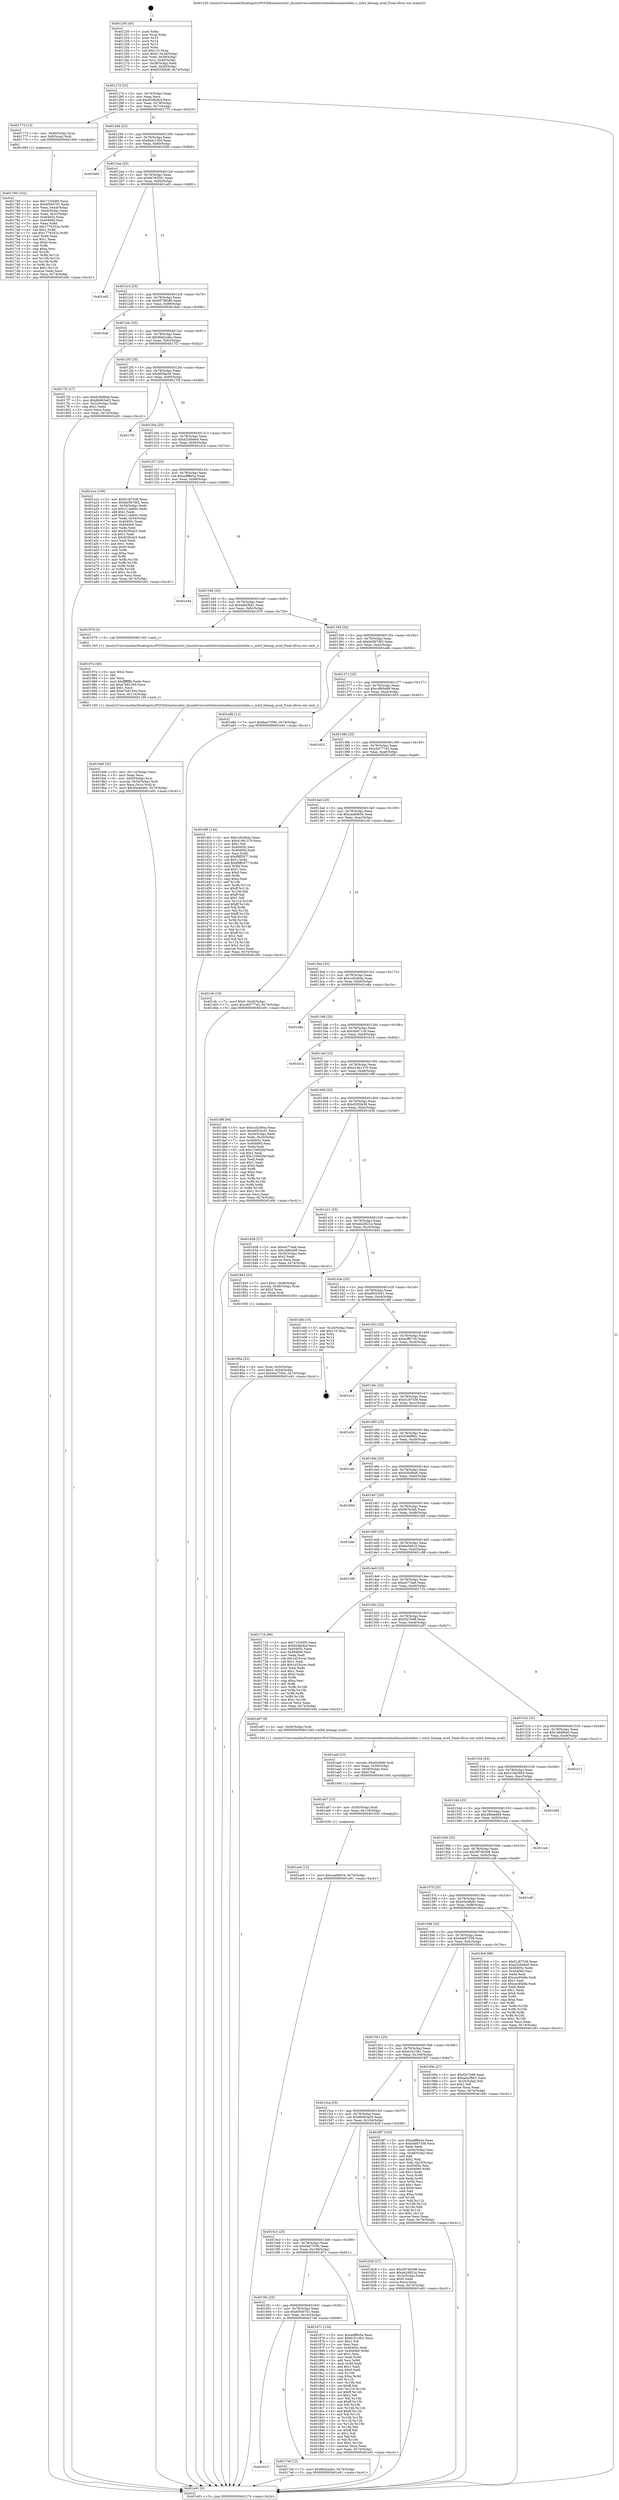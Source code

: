 digraph "0x401250" {
  label = "0x401250 (/mnt/c/Users/mathe/Desktop/tcc/POCII/binaries/extr_linuxdriversnetethernetmellanoxmlx4alloc.c_mlx4_bitmap_avail_Final-ollvm.out::main(0))"
  labelloc = "t"
  node[shape=record]

  Entry [label="",width=0.3,height=0.3,shape=circle,fillcolor=black,style=filled]
  "0x40127d" [label="{
     0x40127d [23]\l
     | [instrs]\l
     &nbsp;&nbsp;0x40127d \<+3\>: mov -0x74(%rbp),%eax\l
     &nbsp;&nbsp;0x401280 \<+2\>: mov %eax,%ecx\l
     &nbsp;&nbsp;0x401282 \<+6\>: sub $0x82d6ebcf,%ecx\l
     &nbsp;&nbsp;0x401288 \<+3\>: mov %eax,-0x78(%rbp)\l
     &nbsp;&nbsp;0x40128b \<+3\>: mov %ecx,-0x7c(%rbp)\l
     &nbsp;&nbsp;0x40128e \<+6\>: je 0000000000401773 \<main+0x523\>\l
  }"]
  "0x401773" [label="{
     0x401773 [13]\l
     | [instrs]\l
     &nbsp;&nbsp;0x401773 \<+4\>: mov -0x40(%rbp),%rax\l
     &nbsp;&nbsp;0x401777 \<+4\>: mov 0x8(%rax),%rdi\l
     &nbsp;&nbsp;0x40177b \<+5\>: call 0000000000401060 \<atoi@plt\>\l
     | [calls]\l
     &nbsp;&nbsp;0x401060 \{1\} (unknown)\l
  }"]
  "0x401294" [label="{
     0x401294 [22]\l
     | [instrs]\l
     &nbsp;&nbsp;0x401294 \<+5\>: jmp 0000000000401299 \<main+0x49\>\l
     &nbsp;&nbsp;0x401299 \<+3\>: mov -0x78(%rbp),%eax\l
     &nbsp;&nbsp;0x40129c \<+5\>: sub $0x8bdc1550,%eax\l
     &nbsp;&nbsp;0x4012a1 \<+3\>: mov %eax,-0x80(%rbp)\l
     &nbsp;&nbsp;0x4012a4 \<+6\>: je 0000000000401b00 \<main+0x8b0\>\l
  }"]
  Exit [label="",width=0.3,height=0.3,shape=circle,fillcolor=black,style=filled,peripheries=2]
  "0x401b00" [label="{
     0x401b00\l
  }", style=dashed]
  "0x4012aa" [label="{
     0x4012aa [25]\l
     | [instrs]\l
     &nbsp;&nbsp;0x4012aa \<+5\>: jmp 00000000004012af \<main+0x5f\>\l
     &nbsp;&nbsp;0x4012af \<+3\>: mov -0x78(%rbp),%eax\l
     &nbsp;&nbsp;0x4012b2 \<+5\>: sub $0x8e762561,%eax\l
     &nbsp;&nbsp;0x4012b7 \<+6\>: mov %eax,-0x84(%rbp)\l
     &nbsp;&nbsp;0x4012bd \<+6\>: je 0000000000401ad2 \<main+0x882\>\l
  }"]
  "0x401ac6" [label="{
     0x401ac6 [12]\l
     | [instrs]\l
     &nbsp;&nbsp;0x401ac6 \<+7\>: movl $0xcaa9d654,-0x74(%rbp)\l
     &nbsp;&nbsp;0x401acd \<+5\>: jmp 0000000000401e91 \<main+0xc41\>\l
  }"]
  "0x401ad2" [label="{
     0x401ad2\l
  }", style=dashed]
  "0x4012c3" [label="{
     0x4012c3 [25]\l
     | [instrs]\l
     &nbsp;&nbsp;0x4012c3 \<+5\>: jmp 00000000004012c8 \<main+0x78\>\l
     &nbsp;&nbsp;0x4012c8 \<+3\>: mov -0x78(%rbp),%eax\l
     &nbsp;&nbsp;0x4012cb \<+5\>: sub $0x957f8586,%eax\l
     &nbsp;&nbsp;0x4012d0 \<+6\>: mov %eax,-0x88(%rbp)\l
     &nbsp;&nbsp;0x4012d6 \<+6\>: je 00000000004016ab \<main+0x45b\>\l
  }"]
  "0x401ab7" [label="{
     0x401ab7 [15]\l
     | [instrs]\l
     &nbsp;&nbsp;0x401ab7 \<+4\>: mov -0x50(%rbp),%rdi\l
     &nbsp;&nbsp;0x401abb \<+6\>: mov %eax,-0x118(%rbp)\l
     &nbsp;&nbsp;0x401ac1 \<+5\>: call 0000000000401030 \<free@plt\>\l
     | [calls]\l
     &nbsp;&nbsp;0x401030 \{1\} (unknown)\l
  }"]
  "0x4016ab" [label="{
     0x4016ab\l
  }", style=dashed]
  "0x4012dc" [label="{
     0x4012dc [25]\l
     | [instrs]\l
     &nbsp;&nbsp;0x4012dc \<+5\>: jmp 00000000004012e1 \<main+0x91\>\l
     &nbsp;&nbsp;0x4012e1 \<+3\>: mov -0x78(%rbp),%eax\l
     &nbsp;&nbsp;0x4012e4 \<+5\>: sub $0x9bd2a4bc,%eax\l
     &nbsp;&nbsp;0x4012e9 \<+6\>: mov %eax,-0x8c(%rbp)\l
     &nbsp;&nbsp;0x4012ef \<+6\>: je 00000000004017f2 \<main+0x5a2\>\l
  }"]
  "0x401aa0" [label="{
     0x401aa0 [23]\l
     | [instrs]\l
     &nbsp;&nbsp;0x401aa0 \<+10\>: movabs $0x4020d6,%rdi\l
     &nbsp;&nbsp;0x401aaa \<+3\>: mov %eax,-0x58(%rbp)\l
     &nbsp;&nbsp;0x401aad \<+3\>: mov -0x58(%rbp),%esi\l
     &nbsp;&nbsp;0x401ab0 \<+2\>: mov $0x0,%al\l
     &nbsp;&nbsp;0x401ab2 \<+5\>: call 0000000000401040 \<printf@plt\>\l
     | [calls]\l
     &nbsp;&nbsp;0x401040 \{1\} (unknown)\l
  }"]
  "0x4017f2" [label="{
     0x4017f2 [27]\l
     | [instrs]\l
     &nbsp;&nbsp;0x4017f2 \<+5\>: mov $0xfc5b98a6,%eax\l
     &nbsp;&nbsp;0x4017f7 \<+5\>: mov $0x6b963a05,%ecx\l
     &nbsp;&nbsp;0x4017fc \<+3\>: mov -0x2c(%rbp),%edx\l
     &nbsp;&nbsp;0x4017ff \<+3\>: cmp $0x1,%edx\l
     &nbsp;&nbsp;0x401802 \<+3\>: cmovl %ecx,%eax\l
     &nbsp;&nbsp;0x401805 \<+3\>: mov %eax,-0x74(%rbp)\l
     &nbsp;&nbsp;0x401808 \<+5\>: jmp 0000000000401e91 \<main+0xc41\>\l
  }"]
  "0x4012f5" [label="{
     0x4012f5 [25]\l
     | [instrs]\l
     &nbsp;&nbsp;0x4012f5 \<+5\>: jmp 00000000004012fa \<main+0xaa\>\l
     &nbsp;&nbsp;0x4012fa \<+3\>: mov -0x78(%rbp),%eax\l
     &nbsp;&nbsp;0x4012fd \<+5\>: sub $0x9f2faa59,%eax\l
     &nbsp;&nbsp;0x401302 \<+6\>: mov %eax,-0x90(%rbp)\l
     &nbsp;&nbsp;0x401308 \<+6\>: je 000000000040170f \<main+0x4bf\>\l
  }"]
  "0x4019a6" [label="{
     0x4019a6 [32]\l
     | [instrs]\l
     &nbsp;&nbsp;0x4019a6 \<+6\>: mov -0x114(%rbp),%ecx\l
     &nbsp;&nbsp;0x4019ac \<+3\>: imul %eax,%ecx\l
     &nbsp;&nbsp;0x4019af \<+4\>: mov -0x50(%rbp),%rsi\l
     &nbsp;&nbsp;0x4019b3 \<+4\>: movslq -0x54(%rbp),%rdi\l
     &nbsp;&nbsp;0x4019b7 \<+3\>: mov %ecx,(%rsi,%rdi,4)\l
     &nbsp;&nbsp;0x4019ba \<+7\>: movl $0x45a48a6c,-0x74(%rbp)\l
     &nbsp;&nbsp;0x4019c1 \<+5\>: jmp 0000000000401e91 \<main+0xc41\>\l
  }"]
  "0x40170f" [label="{
     0x40170f\l
  }", style=dashed]
  "0x40130e" [label="{
     0x40130e [25]\l
     | [instrs]\l
     &nbsp;&nbsp;0x40130e \<+5\>: jmp 0000000000401313 \<main+0xc3\>\l
     &nbsp;&nbsp;0x401313 \<+3\>: mov -0x78(%rbp),%eax\l
     &nbsp;&nbsp;0x401316 \<+5\>: sub $0xa326b6e0,%eax\l
     &nbsp;&nbsp;0x40131b \<+6\>: mov %eax,-0x94(%rbp)\l
     &nbsp;&nbsp;0x401321 \<+6\>: je 0000000000401a1e \<main+0x7ce\>\l
  }"]
  "0x40197e" [label="{
     0x40197e [40]\l
     | [instrs]\l
     &nbsp;&nbsp;0x40197e \<+5\>: mov $0x2,%ecx\l
     &nbsp;&nbsp;0x401983 \<+1\>: cltd\l
     &nbsp;&nbsp;0x401984 \<+2\>: idiv %ecx\l
     &nbsp;&nbsp;0x401986 \<+6\>: imul $0xfffffffe,%edx,%ecx\l
     &nbsp;&nbsp;0x40198c \<+6\>: sub $0xe7b81204,%ecx\l
     &nbsp;&nbsp;0x401992 \<+3\>: add $0x1,%ecx\l
     &nbsp;&nbsp;0x401995 \<+6\>: add $0xe7b81204,%ecx\l
     &nbsp;&nbsp;0x40199b \<+6\>: mov %ecx,-0x114(%rbp)\l
     &nbsp;&nbsp;0x4019a1 \<+5\>: call 0000000000401160 \<next_i\>\l
     | [calls]\l
     &nbsp;&nbsp;0x401160 \{1\} (/mnt/c/Users/mathe/Desktop/tcc/POCII/binaries/extr_linuxdriversnetethernetmellanoxmlx4alloc.c_mlx4_bitmap_avail_Final-ollvm.out::next_i)\l
  }"]
  "0x401a1e" [label="{
     0x401a1e [109]\l
     | [instrs]\l
     &nbsp;&nbsp;0x401a1e \<+5\>: mov $0xf1c87536,%eax\l
     &nbsp;&nbsp;0x401a23 \<+5\>: mov $0xbb587d02,%ecx\l
     &nbsp;&nbsp;0x401a28 \<+3\>: mov -0x54(%rbp),%edx\l
     &nbsp;&nbsp;0x401a2b \<+6\>: sub $0xc114ab0c,%edx\l
     &nbsp;&nbsp;0x401a31 \<+3\>: add $0x1,%edx\l
     &nbsp;&nbsp;0x401a34 \<+6\>: add $0xc114ab0c,%edx\l
     &nbsp;&nbsp;0x401a3a \<+3\>: mov %edx,-0x54(%rbp)\l
     &nbsp;&nbsp;0x401a3d \<+7\>: mov 0x40405c,%edx\l
     &nbsp;&nbsp;0x401a44 \<+7\>: mov 0x404060,%esi\l
     &nbsp;&nbsp;0x401a4b \<+2\>: mov %edx,%edi\l
     &nbsp;&nbsp;0x401a4d \<+6\>: add $0x925fc4c5,%edi\l
     &nbsp;&nbsp;0x401a53 \<+3\>: sub $0x1,%edi\l
     &nbsp;&nbsp;0x401a56 \<+6\>: sub $0x925fc4c5,%edi\l
     &nbsp;&nbsp;0x401a5c \<+3\>: imul %edi,%edx\l
     &nbsp;&nbsp;0x401a5f \<+3\>: and $0x1,%edx\l
     &nbsp;&nbsp;0x401a62 \<+3\>: cmp $0x0,%edx\l
     &nbsp;&nbsp;0x401a65 \<+4\>: sete %r8b\l
     &nbsp;&nbsp;0x401a69 \<+3\>: cmp $0xa,%esi\l
     &nbsp;&nbsp;0x401a6c \<+4\>: setl %r9b\l
     &nbsp;&nbsp;0x401a70 \<+3\>: mov %r8b,%r10b\l
     &nbsp;&nbsp;0x401a73 \<+3\>: and %r9b,%r10b\l
     &nbsp;&nbsp;0x401a76 \<+3\>: xor %r9b,%r8b\l
     &nbsp;&nbsp;0x401a79 \<+3\>: or %r8b,%r10b\l
     &nbsp;&nbsp;0x401a7c \<+4\>: test $0x1,%r10b\l
     &nbsp;&nbsp;0x401a80 \<+3\>: cmovne %ecx,%eax\l
     &nbsp;&nbsp;0x401a83 \<+3\>: mov %eax,-0x74(%rbp)\l
     &nbsp;&nbsp;0x401a86 \<+5\>: jmp 0000000000401e91 \<main+0xc41\>\l
  }"]
  "0x401327" [label="{
     0x401327 [25]\l
     | [instrs]\l
     &nbsp;&nbsp;0x401327 \<+5\>: jmp 000000000040132c \<main+0xdc\>\l
     &nbsp;&nbsp;0x40132c \<+3\>: mov -0x78(%rbp),%eax\l
     &nbsp;&nbsp;0x40132f \<+5\>: sub $0xadff8e5a,%eax\l
     &nbsp;&nbsp;0x401334 \<+6\>: mov %eax,-0x98(%rbp)\l
     &nbsp;&nbsp;0x40133a \<+6\>: je 0000000000401e44 \<main+0xbf4\>\l
  }"]
  "0x40185a" [label="{
     0x40185a [23]\l
     | [instrs]\l
     &nbsp;&nbsp;0x40185a \<+4\>: mov %rax,-0x50(%rbp)\l
     &nbsp;&nbsp;0x40185e \<+7\>: movl $0x0,-0x54(%rbp)\l
     &nbsp;&nbsp;0x401865 \<+7\>: movl $0x6ea7559c,-0x74(%rbp)\l
     &nbsp;&nbsp;0x40186c \<+5\>: jmp 0000000000401e91 \<main+0xc41\>\l
  }"]
  "0x401e44" [label="{
     0x401e44\l
  }", style=dashed]
  "0x401340" [label="{
     0x401340 [25]\l
     | [instrs]\l
     &nbsp;&nbsp;0x401340 \<+5\>: jmp 0000000000401345 \<main+0xf5\>\l
     &nbsp;&nbsp;0x401345 \<+3\>: mov -0x78(%rbp),%eax\l
     &nbsp;&nbsp;0x401348 \<+5\>: sub $0xaeb2fbb1,%eax\l
     &nbsp;&nbsp;0x40134d \<+6\>: mov %eax,-0x9c(%rbp)\l
     &nbsp;&nbsp;0x401353 \<+6\>: je 0000000000401979 \<main+0x729\>\l
  }"]
  "0x401615" [label="{
     0x401615\l
  }", style=dashed]
  "0x401979" [label="{
     0x401979 [5]\l
     | [instrs]\l
     &nbsp;&nbsp;0x401979 \<+5\>: call 0000000000401160 \<next_i\>\l
     | [calls]\l
     &nbsp;&nbsp;0x401160 \{1\} (/mnt/c/Users/mathe/Desktop/tcc/POCII/binaries/extr_linuxdriversnetethernetmellanoxmlx4alloc.c_mlx4_bitmap_avail_Final-ollvm.out::next_i)\l
  }"]
  "0x401359" [label="{
     0x401359 [25]\l
     | [instrs]\l
     &nbsp;&nbsp;0x401359 \<+5\>: jmp 000000000040135e \<main+0x10e\>\l
     &nbsp;&nbsp;0x40135e \<+3\>: mov -0x78(%rbp),%eax\l
     &nbsp;&nbsp;0x401361 \<+5\>: sub $0xbb587d02,%eax\l
     &nbsp;&nbsp;0x401366 \<+6\>: mov %eax,-0xa0(%rbp)\l
     &nbsp;&nbsp;0x40136c \<+6\>: je 0000000000401a8b \<main+0x83b\>\l
  }"]
  "0x4017e6" [label="{
     0x4017e6 [12]\l
     | [instrs]\l
     &nbsp;&nbsp;0x4017e6 \<+7\>: movl $0x9bd2a4bc,-0x74(%rbp)\l
     &nbsp;&nbsp;0x4017ed \<+5\>: jmp 0000000000401e91 \<main+0xc41\>\l
  }"]
  "0x401a8b" [label="{
     0x401a8b [12]\l
     | [instrs]\l
     &nbsp;&nbsp;0x401a8b \<+7\>: movl $0x6ea7559c,-0x74(%rbp)\l
     &nbsp;&nbsp;0x401a92 \<+5\>: jmp 0000000000401e91 \<main+0xc41\>\l
  }"]
  "0x401372" [label="{
     0x401372 [25]\l
     | [instrs]\l
     &nbsp;&nbsp;0x401372 \<+5\>: jmp 0000000000401377 \<main+0x127\>\l
     &nbsp;&nbsp;0x401377 \<+3\>: mov -0x78(%rbp),%eax\l
     &nbsp;&nbsp;0x40137a \<+5\>: sub $0xc4f60a98,%eax\l
     &nbsp;&nbsp;0x40137f \<+6\>: mov %eax,-0xa4(%rbp)\l
     &nbsp;&nbsp;0x401385 \<+6\>: je 0000000000401653 \<main+0x403\>\l
  }"]
  "0x4015fc" [label="{
     0x4015fc [25]\l
     | [instrs]\l
     &nbsp;&nbsp;0x4015fc \<+5\>: jmp 0000000000401601 \<main+0x3b1\>\l
     &nbsp;&nbsp;0x401601 \<+3\>: mov -0x78(%rbp),%eax\l
     &nbsp;&nbsp;0x401604 \<+5\>: sub $0x6f500701,%eax\l
     &nbsp;&nbsp;0x401609 \<+6\>: mov %eax,-0x10c(%rbp)\l
     &nbsp;&nbsp;0x40160f \<+6\>: je 00000000004017e6 \<main+0x596\>\l
  }"]
  "0x401653" [label="{
     0x401653\l
  }", style=dashed]
  "0x40138b" [label="{
     0x40138b [25]\l
     | [instrs]\l
     &nbsp;&nbsp;0x40138b \<+5\>: jmp 0000000000401390 \<main+0x140\>\l
     &nbsp;&nbsp;0x401390 \<+3\>: mov -0x78(%rbp),%eax\l
     &nbsp;&nbsp;0x401393 \<+5\>: sub $0xc6d77745,%eax\l
     &nbsp;&nbsp;0x401398 \<+6\>: mov %eax,-0xa8(%rbp)\l
     &nbsp;&nbsp;0x40139e \<+6\>: je 0000000000401d0f \<main+0xabf\>\l
  }"]
  "0x401871" [label="{
     0x401871 [134]\l
     | [instrs]\l
     &nbsp;&nbsp;0x401871 \<+5\>: mov $0xadff8e5a,%eax\l
     &nbsp;&nbsp;0x401876 \<+5\>: mov $0x61fc10b1,%ecx\l
     &nbsp;&nbsp;0x40187b \<+2\>: mov $0x1,%dl\l
     &nbsp;&nbsp;0x40187d \<+2\>: xor %esi,%esi\l
     &nbsp;&nbsp;0x40187f \<+7\>: mov 0x40405c,%edi\l
     &nbsp;&nbsp;0x401886 \<+8\>: mov 0x404060,%r8d\l
     &nbsp;&nbsp;0x40188e \<+3\>: sub $0x1,%esi\l
     &nbsp;&nbsp;0x401891 \<+3\>: mov %edi,%r9d\l
     &nbsp;&nbsp;0x401894 \<+3\>: add %esi,%r9d\l
     &nbsp;&nbsp;0x401897 \<+4\>: imul %r9d,%edi\l
     &nbsp;&nbsp;0x40189b \<+3\>: and $0x1,%edi\l
     &nbsp;&nbsp;0x40189e \<+3\>: cmp $0x0,%edi\l
     &nbsp;&nbsp;0x4018a1 \<+4\>: sete %r10b\l
     &nbsp;&nbsp;0x4018a5 \<+4\>: cmp $0xa,%r8d\l
     &nbsp;&nbsp;0x4018a9 \<+4\>: setl %r11b\l
     &nbsp;&nbsp;0x4018ad \<+3\>: mov %r10b,%bl\l
     &nbsp;&nbsp;0x4018b0 \<+3\>: xor $0xff,%bl\l
     &nbsp;&nbsp;0x4018b3 \<+3\>: mov %r11b,%r14b\l
     &nbsp;&nbsp;0x4018b6 \<+4\>: xor $0xff,%r14b\l
     &nbsp;&nbsp;0x4018ba \<+3\>: xor $0x1,%dl\l
     &nbsp;&nbsp;0x4018bd \<+3\>: mov %bl,%r15b\l
     &nbsp;&nbsp;0x4018c0 \<+4\>: and $0xff,%r15b\l
     &nbsp;&nbsp;0x4018c4 \<+3\>: and %dl,%r10b\l
     &nbsp;&nbsp;0x4018c7 \<+3\>: mov %r14b,%r12b\l
     &nbsp;&nbsp;0x4018ca \<+4\>: and $0xff,%r12b\l
     &nbsp;&nbsp;0x4018ce \<+3\>: and %dl,%r11b\l
     &nbsp;&nbsp;0x4018d1 \<+3\>: or %r10b,%r15b\l
     &nbsp;&nbsp;0x4018d4 \<+3\>: or %r11b,%r12b\l
     &nbsp;&nbsp;0x4018d7 \<+3\>: xor %r12b,%r15b\l
     &nbsp;&nbsp;0x4018da \<+3\>: or %r14b,%bl\l
     &nbsp;&nbsp;0x4018dd \<+3\>: xor $0xff,%bl\l
     &nbsp;&nbsp;0x4018e0 \<+3\>: or $0x1,%dl\l
     &nbsp;&nbsp;0x4018e3 \<+2\>: and %dl,%bl\l
     &nbsp;&nbsp;0x4018e5 \<+3\>: or %bl,%r15b\l
     &nbsp;&nbsp;0x4018e8 \<+4\>: test $0x1,%r15b\l
     &nbsp;&nbsp;0x4018ec \<+3\>: cmovne %ecx,%eax\l
     &nbsp;&nbsp;0x4018ef \<+3\>: mov %eax,-0x74(%rbp)\l
     &nbsp;&nbsp;0x4018f2 \<+5\>: jmp 0000000000401e91 \<main+0xc41\>\l
  }"]
  "0x401d0f" [label="{
     0x401d0f [144]\l
     | [instrs]\l
     &nbsp;&nbsp;0x401d0f \<+5\>: mov $0xccd2464a,%eax\l
     &nbsp;&nbsp;0x401d14 \<+5\>: mov $0xd1461379,%ecx\l
     &nbsp;&nbsp;0x401d19 \<+2\>: mov $0x1,%dl\l
     &nbsp;&nbsp;0x401d1b \<+7\>: mov 0x40405c,%esi\l
     &nbsp;&nbsp;0x401d22 \<+7\>: mov 0x404060,%edi\l
     &nbsp;&nbsp;0x401d29 \<+3\>: mov %esi,%r8d\l
     &nbsp;&nbsp;0x401d2c \<+7\>: sub $0xf9ff2977,%r8d\l
     &nbsp;&nbsp;0x401d33 \<+4\>: sub $0x1,%r8d\l
     &nbsp;&nbsp;0x401d37 \<+7\>: add $0xf9ff2977,%r8d\l
     &nbsp;&nbsp;0x401d3e \<+4\>: imul %r8d,%esi\l
     &nbsp;&nbsp;0x401d42 \<+3\>: and $0x1,%esi\l
     &nbsp;&nbsp;0x401d45 \<+3\>: cmp $0x0,%esi\l
     &nbsp;&nbsp;0x401d48 \<+4\>: sete %r9b\l
     &nbsp;&nbsp;0x401d4c \<+3\>: cmp $0xa,%edi\l
     &nbsp;&nbsp;0x401d4f \<+4\>: setl %r10b\l
     &nbsp;&nbsp;0x401d53 \<+3\>: mov %r9b,%r11b\l
     &nbsp;&nbsp;0x401d56 \<+4\>: xor $0xff,%r11b\l
     &nbsp;&nbsp;0x401d5a \<+3\>: mov %r10b,%bl\l
     &nbsp;&nbsp;0x401d5d \<+3\>: xor $0xff,%bl\l
     &nbsp;&nbsp;0x401d60 \<+3\>: xor $0x1,%dl\l
     &nbsp;&nbsp;0x401d63 \<+3\>: mov %r11b,%r14b\l
     &nbsp;&nbsp;0x401d66 \<+4\>: and $0xff,%r14b\l
     &nbsp;&nbsp;0x401d6a \<+3\>: and %dl,%r9b\l
     &nbsp;&nbsp;0x401d6d \<+3\>: mov %bl,%r15b\l
     &nbsp;&nbsp;0x401d70 \<+4\>: and $0xff,%r15b\l
     &nbsp;&nbsp;0x401d74 \<+3\>: and %dl,%r10b\l
     &nbsp;&nbsp;0x401d77 \<+3\>: or %r9b,%r14b\l
     &nbsp;&nbsp;0x401d7a \<+3\>: or %r10b,%r15b\l
     &nbsp;&nbsp;0x401d7d \<+3\>: xor %r15b,%r14b\l
     &nbsp;&nbsp;0x401d80 \<+3\>: or %bl,%r11b\l
     &nbsp;&nbsp;0x401d83 \<+4\>: xor $0xff,%r11b\l
     &nbsp;&nbsp;0x401d87 \<+3\>: or $0x1,%dl\l
     &nbsp;&nbsp;0x401d8a \<+3\>: and %dl,%r11b\l
     &nbsp;&nbsp;0x401d8d \<+3\>: or %r11b,%r14b\l
     &nbsp;&nbsp;0x401d90 \<+4\>: test $0x1,%r14b\l
     &nbsp;&nbsp;0x401d94 \<+3\>: cmovne %ecx,%eax\l
     &nbsp;&nbsp;0x401d97 \<+3\>: mov %eax,-0x74(%rbp)\l
     &nbsp;&nbsp;0x401d9a \<+5\>: jmp 0000000000401e91 \<main+0xc41\>\l
  }"]
  "0x4013a4" [label="{
     0x4013a4 [25]\l
     | [instrs]\l
     &nbsp;&nbsp;0x4013a4 \<+5\>: jmp 00000000004013a9 \<main+0x159\>\l
     &nbsp;&nbsp;0x4013a9 \<+3\>: mov -0x78(%rbp),%eax\l
     &nbsp;&nbsp;0x4013ac \<+5\>: sub $0xcaa9d654,%eax\l
     &nbsp;&nbsp;0x4013b1 \<+6\>: mov %eax,-0xac(%rbp)\l
     &nbsp;&nbsp;0x4013b7 \<+6\>: je 0000000000401cfc \<main+0xaac\>\l
  }"]
  "0x4015e3" [label="{
     0x4015e3 [25]\l
     | [instrs]\l
     &nbsp;&nbsp;0x4015e3 \<+5\>: jmp 00000000004015e8 \<main+0x398\>\l
     &nbsp;&nbsp;0x4015e8 \<+3\>: mov -0x78(%rbp),%eax\l
     &nbsp;&nbsp;0x4015eb \<+5\>: sub $0x6ea7559c,%eax\l
     &nbsp;&nbsp;0x4015f0 \<+6\>: mov %eax,-0x108(%rbp)\l
     &nbsp;&nbsp;0x4015f6 \<+6\>: je 0000000000401871 \<main+0x621\>\l
  }"]
  "0x401cfc" [label="{
     0x401cfc [19]\l
     | [instrs]\l
     &nbsp;&nbsp;0x401cfc \<+7\>: movl $0x0,-0x34(%rbp)\l
     &nbsp;&nbsp;0x401d03 \<+7\>: movl $0xc6d77745,-0x74(%rbp)\l
     &nbsp;&nbsp;0x401d0a \<+5\>: jmp 0000000000401e91 \<main+0xc41\>\l
  }"]
  "0x4013bd" [label="{
     0x4013bd [25]\l
     | [instrs]\l
     &nbsp;&nbsp;0x4013bd \<+5\>: jmp 00000000004013c2 \<main+0x172\>\l
     &nbsp;&nbsp;0x4013c2 \<+3\>: mov -0x78(%rbp),%eax\l
     &nbsp;&nbsp;0x4013c5 \<+5\>: sub $0xccd2464a,%eax\l
     &nbsp;&nbsp;0x4013ca \<+6\>: mov %eax,-0xb0(%rbp)\l
     &nbsp;&nbsp;0x4013d0 \<+6\>: je 0000000000401e8a \<main+0xc3a\>\l
  }"]
  "0x401828" [label="{
     0x401828 [27]\l
     | [instrs]\l
     &nbsp;&nbsp;0x401828 \<+5\>: mov $0x397d63d8,%eax\l
     &nbsp;&nbsp;0x40182d \<+5\>: mov $0xde2d821e,%ecx\l
     &nbsp;&nbsp;0x401832 \<+3\>: mov -0x2c(%rbp),%edx\l
     &nbsp;&nbsp;0x401835 \<+3\>: cmp $0x0,%edx\l
     &nbsp;&nbsp;0x401838 \<+3\>: cmove %ecx,%eax\l
     &nbsp;&nbsp;0x40183b \<+3\>: mov %eax,-0x74(%rbp)\l
     &nbsp;&nbsp;0x40183e \<+5\>: jmp 0000000000401e91 \<main+0xc41\>\l
  }"]
  "0x401e8a" [label="{
     0x401e8a\l
  }", style=dashed]
  "0x4013d6" [label="{
     0x4013d6 [25]\l
     | [instrs]\l
     &nbsp;&nbsp;0x4013d6 \<+5\>: jmp 00000000004013db \<main+0x18b\>\l
     &nbsp;&nbsp;0x4013db \<+3\>: mov -0x78(%rbp),%eax\l
     &nbsp;&nbsp;0x4013de \<+5\>: sub $0xcfa471c8,%eax\l
     &nbsp;&nbsp;0x4013e3 \<+6\>: mov %eax,-0xb4(%rbp)\l
     &nbsp;&nbsp;0x4013e9 \<+6\>: je 0000000000401b1b \<main+0x8cb\>\l
  }"]
  "0x4015ca" [label="{
     0x4015ca [25]\l
     | [instrs]\l
     &nbsp;&nbsp;0x4015ca \<+5\>: jmp 00000000004015cf \<main+0x37f\>\l
     &nbsp;&nbsp;0x4015cf \<+3\>: mov -0x78(%rbp),%eax\l
     &nbsp;&nbsp;0x4015d2 \<+5\>: sub $0x6b963a05,%eax\l
     &nbsp;&nbsp;0x4015d7 \<+6\>: mov %eax,-0x104(%rbp)\l
     &nbsp;&nbsp;0x4015dd \<+6\>: je 0000000000401828 \<main+0x5d8\>\l
  }"]
  "0x401b1b" [label="{
     0x401b1b\l
  }", style=dashed]
  "0x4013ef" [label="{
     0x4013ef [25]\l
     | [instrs]\l
     &nbsp;&nbsp;0x4013ef \<+5\>: jmp 00000000004013f4 \<main+0x1a4\>\l
     &nbsp;&nbsp;0x4013f4 \<+3\>: mov -0x78(%rbp),%eax\l
     &nbsp;&nbsp;0x4013f7 \<+5\>: sub $0xd1461379,%eax\l
     &nbsp;&nbsp;0x4013fc \<+6\>: mov %eax,-0xb8(%rbp)\l
     &nbsp;&nbsp;0x401402 \<+6\>: je 0000000000401d9f \<main+0xb4f\>\l
  }"]
  "0x4018f7" [label="{
     0x4018f7 [103]\l
     | [instrs]\l
     &nbsp;&nbsp;0x4018f7 \<+5\>: mov $0xadff8e5a,%eax\l
     &nbsp;&nbsp;0x4018fc \<+5\>: mov $0x4de97358,%ecx\l
     &nbsp;&nbsp;0x401901 \<+2\>: xor %edx,%edx\l
     &nbsp;&nbsp;0x401903 \<+3\>: mov -0x54(%rbp),%esi\l
     &nbsp;&nbsp;0x401906 \<+3\>: cmp -0x48(%rbp),%esi\l
     &nbsp;&nbsp;0x401909 \<+4\>: setl %dil\l
     &nbsp;&nbsp;0x40190d \<+4\>: and $0x1,%dil\l
     &nbsp;&nbsp;0x401911 \<+4\>: mov %dil,-0x25(%rbp)\l
     &nbsp;&nbsp;0x401915 \<+7\>: mov 0x40405c,%esi\l
     &nbsp;&nbsp;0x40191c \<+8\>: mov 0x404060,%r8d\l
     &nbsp;&nbsp;0x401924 \<+3\>: sub $0x1,%edx\l
     &nbsp;&nbsp;0x401927 \<+3\>: mov %esi,%r9d\l
     &nbsp;&nbsp;0x40192a \<+3\>: add %edx,%r9d\l
     &nbsp;&nbsp;0x40192d \<+4\>: imul %r9d,%esi\l
     &nbsp;&nbsp;0x401931 \<+3\>: and $0x1,%esi\l
     &nbsp;&nbsp;0x401934 \<+3\>: cmp $0x0,%esi\l
     &nbsp;&nbsp;0x401937 \<+4\>: sete %dil\l
     &nbsp;&nbsp;0x40193b \<+4\>: cmp $0xa,%r8d\l
     &nbsp;&nbsp;0x40193f \<+4\>: setl %r10b\l
     &nbsp;&nbsp;0x401943 \<+3\>: mov %dil,%r11b\l
     &nbsp;&nbsp;0x401946 \<+3\>: and %r10b,%r11b\l
     &nbsp;&nbsp;0x401949 \<+3\>: xor %r10b,%dil\l
     &nbsp;&nbsp;0x40194c \<+3\>: or %dil,%r11b\l
     &nbsp;&nbsp;0x40194f \<+4\>: test $0x1,%r11b\l
     &nbsp;&nbsp;0x401953 \<+3\>: cmovne %ecx,%eax\l
     &nbsp;&nbsp;0x401956 \<+3\>: mov %eax,-0x74(%rbp)\l
     &nbsp;&nbsp;0x401959 \<+5\>: jmp 0000000000401e91 \<main+0xc41\>\l
  }"]
  "0x401d9f" [label="{
     0x401d9f [94]\l
     | [instrs]\l
     &nbsp;&nbsp;0x401d9f \<+5\>: mov $0xccd2464a,%eax\l
     &nbsp;&nbsp;0x401da4 \<+5\>: mov $0xe6025c61,%ecx\l
     &nbsp;&nbsp;0x401da9 \<+3\>: mov -0x34(%rbp),%edx\l
     &nbsp;&nbsp;0x401dac \<+3\>: mov %edx,-0x24(%rbp)\l
     &nbsp;&nbsp;0x401daf \<+7\>: mov 0x40405c,%edx\l
     &nbsp;&nbsp;0x401db6 \<+7\>: mov 0x404060,%esi\l
     &nbsp;&nbsp;0x401dbd \<+2\>: mov %edx,%edi\l
     &nbsp;&nbsp;0x401dbf \<+6\>: sub $0x133602bf,%edi\l
     &nbsp;&nbsp;0x401dc5 \<+3\>: sub $0x1,%edi\l
     &nbsp;&nbsp;0x401dc8 \<+6\>: add $0x133602bf,%edi\l
     &nbsp;&nbsp;0x401dce \<+3\>: imul %edi,%edx\l
     &nbsp;&nbsp;0x401dd1 \<+3\>: and $0x1,%edx\l
     &nbsp;&nbsp;0x401dd4 \<+3\>: cmp $0x0,%edx\l
     &nbsp;&nbsp;0x401dd7 \<+4\>: sete %r8b\l
     &nbsp;&nbsp;0x401ddb \<+3\>: cmp $0xa,%esi\l
     &nbsp;&nbsp;0x401dde \<+4\>: setl %r9b\l
     &nbsp;&nbsp;0x401de2 \<+3\>: mov %r8b,%r10b\l
     &nbsp;&nbsp;0x401de5 \<+3\>: and %r9b,%r10b\l
     &nbsp;&nbsp;0x401de8 \<+3\>: xor %r9b,%r8b\l
     &nbsp;&nbsp;0x401deb \<+3\>: or %r8b,%r10b\l
     &nbsp;&nbsp;0x401dee \<+4\>: test $0x1,%r10b\l
     &nbsp;&nbsp;0x401df2 \<+3\>: cmovne %ecx,%eax\l
     &nbsp;&nbsp;0x401df5 \<+3\>: mov %eax,-0x74(%rbp)\l
     &nbsp;&nbsp;0x401df8 \<+5\>: jmp 0000000000401e91 \<main+0xc41\>\l
  }"]
  "0x401408" [label="{
     0x401408 [25]\l
     | [instrs]\l
     &nbsp;&nbsp;0x401408 \<+5\>: jmp 000000000040140d \<main+0x1bd\>\l
     &nbsp;&nbsp;0x40140d \<+3\>: mov -0x78(%rbp),%eax\l
     &nbsp;&nbsp;0x401410 \<+5\>: sub $0xd355fa38,%eax\l
     &nbsp;&nbsp;0x401415 \<+6\>: mov %eax,-0xbc(%rbp)\l
     &nbsp;&nbsp;0x40141b \<+6\>: je 0000000000401638 \<main+0x3e8\>\l
  }"]
  "0x4015b1" [label="{
     0x4015b1 [25]\l
     | [instrs]\l
     &nbsp;&nbsp;0x4015b1 \<+5\>: jmp 00000000004015b6 \<main+0x366\>\l
     &nbsp;&nbsp;0x4015b6 \<+3\>: mov -0x78(%rbp),%eax\l
     &nbsp;&nbsp;0x4015b9 \<+5\>: sub $0x61fc10b1,%eax\l
     &nbsp;&nbsp;0x4015be \<+6\>: mov %eax,-0x100(%rbp)\l
     &nbsp;&nbsp;0x4015c4 \<+6\>: je 00000000004018f7 \<main+0x6a7\>\l
  }"]
  "0x401638" [label="{
     0x401638 [27]\l
     | [instrs]\l
     &nbsp;&nbsp;0x401638 \<+5\>: mov $0xe477da6,%eax\l
     &nbsp;&nbsp;0x40163d \<+5\>: mov $0xc4f60a98,%ecx\l
     &nbsp;&nbsp;0x401642 \<+3\>: mov -0x30(%rbp),%edx\l
     &nbsp;&nbsp;0x401645 \<+3\>: cmp $0x2,%edx\l
     &nbsp;&nbsp;0x401648 \<+3\>: cmovne %ecx,%eax\l
     &nbsp;&nbsp;0x40164b \<+3\>: mov %eax,-0x74(%rbp)\l
     &nbsp;&nbsp;0x40164e \<+5\>: jmp 0000000000401e91 \<main+0xc41\>\l
  }"]
  "0x401421" [label="{
     0x401421 [25]\l
     | [instrs]\l
     &nbsp;&nbsp;0x401421 \<+5\>: jmp 0000000000401426 \<main+0x1d6\>\l
     &nbsp;&nbsp;0x401426 \<+3\>: mov -0x78(%rbp),%eax\l
     &nbsp;&nbsp;0x401429 \<+5\>: sub $0xde2d821e,%eax\l
     &nbsp;&nbsp;0x40142e \<+6\>: mov %eax,-0xc0(%rbp)\l
     &nbsp;&nbsp;0x401434 \<+6\>: je 0000000000401843 \<main+0x5f3\>\l
  }"]
  "0x401e91" [label="{
     0x401e91 [5]\l
     | [instrs]\l
     &nbsp;&nbsp;0x401e91 \<+5\>: jmp 000000000040127d \<main+0x2d\>\l
  }"]
  "0x401250" [label="{
     0x401250 [45]\l
     | [instrs]\l
     &nbsp;&nbsp;0x401250 \<+1\>: push %rbp\l
     &nbsp;&nbsp;0x401251 \<+3\>: mov %rsp,%rbp\l
     &nbsp;&nbsp;0x401254 \<+2\>: push %r15\l
     &nbsp;&nbsp;0x401256 \<+2\>: push %r14\l
     &nbsp;&nbsp;0x401258 \<+2\>: push %r12\l
     &nbsp;&nbsp;0x40125a \<+1\>: push %rbx\l
     &nbsp;&nbsp;0x40125b \<+7\>: sub $0x110,%rsp\l
     &nbsp;&nbsp;0x401262 \<+7\>: movl $0x0,-0x34(%rbp)\l
     &nbsp;&nbsp;0x401269 \<+3\>: mov %edi,-0x38(%rbp)\l
     &nbsp;&nbsp;0x40126c \<+4\>: mov %rsi,-0x40(%rbp)\l
     &nbsp;&nbsp;0x401270 \<+3\>: mov -0x38(%rbp),%edi\l
     &nbsp;&nbsp;0x401273 \<+3\>: mov %edi,-0x30(%rbp)\l
     &nbsp;&nbsp;0x401276 \<+7\>: movl $0xd355fa38,-0x74(%rbp)\l
  }"]
  "0x40195e" [label="{
     0x40195e [27]\l
     | [instrs]\l
     &nbsp;&nbsp;0x40195e \<+5\>: mov $0xf207b98,%eax\l
     &nbsp;&nbsp;0x401963 \<+5\>: mov $0xaeb2fbb1,%ecx\l
     &nbsp;&nbsp;0x401968 \<+3\>: mov -0x25(%rbp),%dl\l
     &nbsp;&nbsp;0x40196b \<+3\>: test $0x1,%dl\l
     &nbsp;&nbsp;0x40196e \<+3\>: cmovne %ecx,%eax\l
     &nbsp;&nbsp;0x401971 \<+3\>: mov %eax,-0x74(%rbp)\l
     &nbsp;&nbsp;0x401974 \<+5\>: jmp 0000000000401e91 \<main+0xc41\>\l
  }"]
  "0x401843" [label="{
     0x401843 [23]\l
     | [instrs]\l
     &nbsp;&nbsp;0x401843 \<+7\>: movl $0x1,-0x48(%rbp)\l
     &nbsp;&nbsp;0x40184a \<+4\>: movslq -0x48(%rbp),%rax\l
     &nbsp;&nbsp;0x40184e \<+4\>: shl $0x2,%rax\l
     &nbsp;&nbsp;0x401852 \<+3\>: mov %rax,%rdi\l
     &nbsp;&nbsp;0x401855 \<+5\>: call 0000000000401050 \<malloc@plt\>\l
     | [calls]\l
     &nbsp;&nbsp;0x401050 \{1\} (unknown)\l
  }"]
  "0x40143a" [label="{
     0x40143a [25]\l
     | [instrs]\l
     &nbsp;&nbsp;0x40143a \<+5\>: jmp 000000000040143f \<main+0x1ef\>\l
     &nbsp;&nbsp;0x40143f \<+3\>: mov -0x78(%rbp),%eax\l
     &nbsp;&nbsp;0x401442 \<+5\>: sub $0xe6025c61,%eax\l
     &nbsp;&nbsp;0x401447 \<+6\>: mov %eax,-0xc4(%rbp)\l
     &nbsp;&nbsp;0x40144d \<+6\>: je 0000000000401dfd \<main+0xbad\>\l
  }"]
  "0x401598" [label="{
     0x401598 [25]\l
     | [instrs]\l
     &nbsp;&nbsp;0x401598 \<+5\>: jmp 000000000040159d \<main+0x34d\>\l
     &nbsp;&nbsp;0x40159d \<+3\>: mov -0x78(%rbp),%eax\l
     &nbsp;&nbsp;0x4015a0 \<+5\>: sub $0x4de97358,%eax\l
     &nbsp;&nbsp;0x4015a5 \<+6\>: mov %eax,-0xfc(%rbp)\l
     &nbsp;&nbsp;0x4015ab \<+6\>: je 000000000040195e \<main+0x70e\>\l
  }"]
  "0x401dfd" [label="{
     0x401dfd [19]\l
     | [instrs]\l
     &nbsp;&nbsp;0x401dfd \<+3\>: mov -0x24(%rbp),%eax\l
     &nbsp;&nbsp;0x401e00 \<+7\>: add $0x110,%rsp\l
     &nbsp;&nbsp;0x401e07 \<+1\>: pop %rbx\l
     &nbsp;&nbsp;0x401e08 \<+2\>: pop %r12\l
     &nbsp;&nbsp;0x401e0a \<+2\>: pop %r14\l
     &nbsp;&nbsp;0x401e0c \<+2\>: pop %r15\l
     &nbsp;&nbsp;0x401e0e \<+1\>: pop %rbp\l
     &nbsp;&nbsp;0x401e0f \<+1\>: ret\l
  }"]
  "0x401453" [label="{
     0x401453 [25]\l
     | [instrs]\l
     &nbsp;&nbsp;0x401453 \<+5\>: jmp 0000000000401458 \<main+0x208\>\l
     &nbsp;&nbsp;0x401458 \<+3\>: mov -0x78(%rbp),%eax\l
     &nbsp;&nbsp;0x40145b \<+5\>: sub $0xecffb726,%eax\l
     &nbsp;&nbsp;0x401460 \<+6\>: mov %eax,-0xc8(%rbp)\l
     &nbsp;&nbsp;0x401466 \<+6\>: je 0000000000401e10 \<main+0xbc0\>\l
  }"]
  "0x4019c6" [label="{
     0x4019c6 [88]\l
     | [instrs]\l
     &nbsp;&nbsp;0x4019c6 \<+5\>: mov $0xf1c87536,%eax\l
     &nbsp;&nbsp;0x4019cb \<+5\>: mov $0xa326b6e0,%ecx\l
     &nbsp;&nbsp;0x4019d0 \<+7\>: mov 0x40405c,%edx\l
     &nbsp;&nbsp;0x4019d7 \<+7\>: mov 0x404060,%esi\l
     &nbsp;&nbsp;0x4019de \<+2\>: mov %edx,%edi\l
     &nbsp;&nbsp;0x4019e0 \<+6\>: add $0xcec95e8e,%edi\l
     &nbsp;&nbsp;0x4019e6 \<+3\>: sub $0x1,%edi\l
     &nbsp;&nbsp;0x4019e9 \<+6\>: sub $0xcec95e8e,%edi\l
     &nbsp;&nbsp;0x4019ef \<+3\>: imul %edi,%edx\l
     &nbsp;&nbsp;0x4019f2 \<+3\>: and $0x1,%edx\l
     &nbsp;&nbsp;0x4019f5 \<+3\>: cmp $0x0,%edx\l
     &nbsp;&nbsp;0x4019f8 \<+4\>: sete %r8b\l
     &nbsp;&nbsp;0x4019fc \<+3\>: cmp $0xa,%esi\l
     &nbsp;&nbsp;0x4019ff \<+4\>: setl %r9b\l
     &nbsp;&nbsp;0x401a03 \<+3\>: mov %r8b,%r10b\l
     &nbsp;&nbsp;0x401a06 \<+3\>: and %r9b,%r10b\l
     &nbsp;&nbsp;0x401a09 \<+3\>: xor %r9b,%r8b\l
     &nbsp;&nbsp;0x401a0c \<+3\>: or %r8b,%r10b\l
     &nbsp;&nbsp;0x401a0f \<+4\>: test $0x1,%r10b\l
     &nbsp;&nbsp;0x401a13 \<+3\>: cmovne %ecx,%eax\l
     &nbsp;&nbsp;0x401a16 \<+3\>: mov %eax,-0x74(%rbp)\l
     &nbsp;&nbsp;0x401a19 \<+5\>: jmp 0000000000401e91 \<main+0xc41\>\l
  }"]
  "0x401e10" [label="{
     0x401e10\l
  }", style=dashed]
  "0x40146c" [label="{
     0x40146c [25]\l
     | [instrs]\l
     &nbsp;&nbsp;0x40146c \<+5\>: jmp 0000000000401471 \<main+0x221\>\l
     &nbsp;&nbsp;0x401471 \<+3\>: mov -0x78(%rbp),%eax\l
     &nbsp;&nbsp;0x401474 \<+5\>: sub $0xf1c87536,%eax\l
     &nbsp;&nbsp;0x401479 \<+6\>: mov %eax,-0xcc(%rbp)\l
     &nbsp;&nbsp;0x40147f \<+6\>: je 0000000000401e50 \<main+0xc00\>\l
  }"]
  "0x40157f" [label="{
     0x40157f [25]\l
     | [instrs]\l
     &nbsp;&nbsp;0x40157f \<+5\>: jmp 0000000000401584 \<main+0x334\>\l
     &nbsp;&nbsp;0x401584 \<+3\>: mov -0x78(%rbp),%eax\l
     &nbsp;&nbsp;0x401587 \<+5\>: sub $0x45a48a6c,%eax\l
     &nbsp;&nbsp;0x40158c \<+6\>: mov %eax,-0xf8(%rbp)\l
     &nbsp;&nbsp;0x401592 \<+6\>: je 00000000004019c6 \<main+0x776\>\l
  }"]
  "0x401e50" [label="{
     0x401e50\l
  }", style=dashed]
  "0x401485" [label="{
     0x401485 [25]\l
     | [instrs]\l
     &nbsp;&nbsp;0x401485 \<+5\>: jmp 000000000040148a \<main+0x23a\>\l
     &nbsp;&nbsp;0x40148a \<+3\>: mov -0x78(%rbp),%eax\l
     &nbsp;&nbsp;0x40148d \<+5\>: sub $0xf268f681,%eax\l
     &nbsp;&nbsp;0x401492 \<+6\>: mov %eax,-0xd0(%rbp)\l
     &nbsp;&nbsp;0x401498 \<+6\>: je 0000000000401ceb \<main+0xa9b\>\l
  }"]
  "0x401cdf" [label="{
     0x401cdf\l
  }", style=dashed]
  "0x401ceb" [label="{
     0x401ceb\l
  }", style=dashed]
  "0x40149e" [label="{
     0x40149e [25]\l
     | [instrs]\l
     &nbsp;&nbsp;0x40149e \<+5\>: jmp 00000000004014a3 \<main+0x253\>\l
     &nbsp;&nbsp;0x4014a3 \<+3\>: mov -0x78(%rbp),%eax\l
     &nbsp;&nbsp;0x4014a6 \<+5\>: sub $0xfc5b98a6,%eax\l
     &nbsp;&nbsp;0x4014ab \<+6\>: mov %eax,-0xd4(%rbp)\l
     &nbsp;&nbsp;0x4014b1 \<+6\>: je 000000000040180d \<main+0x5bd\>\l
  }"]
  "0x401566" [label="{
     0x401566 [25]\l
     | [instrs]\l
     &nbsp;&nbsp;0x401566 \<+5\>: jmp 000000000040156b \<main+0x31b\>\l
     &nbsp;&nbsp;0x40156b \<+3\>: mov -0x78(%rbp),%eax\l
     &nbsp;&nbsp;0x40156e \<+5\>: sub $0x397d63d8,%eax\l
     &nbsp;&nbsp;0x401573 \<+6\>: mov %eax,-0xf4(%rbp)\l
     &nbsp;&nbsp;0x401579 \<+6\>: je 0000000000401cdf \<main+0xa8f\>\l
  }"]
  "0x40180d" [label="{
     0x40180d\l
  }", style=dashed]
  "0x4014b7" [label="{
     0x4014b7 [25]\l
     | [instrs]\l
     &nbsp;&nbsp;0x4014b7 \<+5\>: jmp 00000000004014bc \<main+0x26c\>\l
     &nbsp;&nbsp;0x4014bc \<+3\>: mov -0x78(%rbp),%eax\l
     &nbsp;&nbsp;0x4014bf \<+5\>: sub $0x667b3d0,%eax\l
     &nbsp;&nbsp;0x4014c4 \<+6\>: mov %eax,-0xd8(%rbp)\l
     &nbsp;&nbsp;0x4014ca \<+6\>: je 0000000000401bfd \<main+0x9ad\>\l
  }"]
  "0x401ca4" [label="{
     0x401ca4\l
  }", style=dashed]
  "0x401bfd" [label="{
     0x401bfd\l
  }", style=dashed]
  "0x4014d0" [label="{
     0x4014d0 [25]\l
     | [instrs]\l
     &nbsp;&nbsp;0x4014d0 \<+5\>: jmp 00000000004014d5 \<main+0x285\>\l
     &nbsp;&nbsp;0x4014d5 \<+3\>: mov -0x78(%rbp),%eax\l
     &nbsp;&nbsp;0x4014d8 \<+5\>: sub $0x6e5691d,%eax\l
     &nbsp;&nbsp;0x4014dd \<+6\>: mov %eax,-0xdc(%rbp)\l
     &nbsp;&nbsp;0x4014e3 \<+6\>: je 0000000000401c98 \<main+0xa48\>\l
  }"]
  "0x40154d" [label="{
     0x40154d [25]\l
     | [instrs]\l
     &nbsp;&nbsp;0x40154d \<+5\>: jmp 0000000000401552 \<main+0x302\>\l
     &nbsp;&nbsp;0x401552 \<+3\>: mov -0x78(%rbp),%eax\l
     &nbsp;&nbsp;0x401555 \<+5\>: sub $0x296ea468,%eax\l
     &nbsp;&nbsp;0x40155a \<+6\>: mov %eax,-0xf0(%rbp)\l
     &nbsp;&nbsp;0x401560 \<+6\>: je 0000000000401ca4 \<main+0xa54\>\l
  }"]
  "0x401c98" [label="{
     0x401c98\l
  }", style=dashed]
  "0x4014e9" [label="{
     0x4014e9 [25]\l
     | [instrs]\l
     &nbsp;&nbsp;0x4014e9 \<+5\>: jmp 00000000004014ee \<main+0x29e\>\l
     &nbsp;&nbsp;0x4014ee \<+3\>: mov -0x78(%rbp),%eax\l
     &nbsp;&nbsp;0x4014f1 \<+5\>: sub $0xe477da6,%eax\l
     &nbsp;&nbsp;0x4014f6 \<+6\>: mov %eax,-0xe0(%rbp)\l
     &nbsp;&nbsp;0x4014fc \<+6\>: je 000000000040171b \<main+0x4cb\>\l
  }"]
  "0x401b6d" [label="{
     0x401b6d\l
  }", style=dashed]
  "0x40171b" [label="{
     0x40171b [88]\l
     | [instrs]\l
     &nbsp;&nbsp;0x40171b \<+5\>: mov $0x71f346f5,%eax\l
     &nbsp;&nbsp;0x401720 \<+5\>: mov $0x82d6ebcf,%ecx\l
     &nbsp;&nbsp;0x401725 \<+7\>: mov 0x40405c,%edx\l
     &nbsp;&nbsp;0x40172c \<+7\>: mov 0x404060,%esi\l
     &nbsp;&nbsp;0x401733 \<+2\>: mov %edx,%edi\l
     &nbsp;&nbsp;0x401735 \<+6\>: sub $0x1d33ccec,%edi\l
     &nbsp;&nbsp;0x40173b \<+3\>: sub $0x1,%edi\l
     &nbsp;&nbsp;0x40173e \<+6\>: add $0x1d33ccec,%edi\l
     &nbsp;&nbsp;0x401744 \<+3\>: imul %edi,%edx\l
     &nbsp;&nbsp;0x401747 \<+3\>: and $0x1,%edx\l
     &nbsp;&nbsp;0x40174a \<+3\>: cmp $0x0,%edx\l
     &nbsp;&nbsp;0x40174d \<+4\>: sete %r8b\l
     &nbsp;&nbsp;0x401751 \<+3\>: cmp $0xa,%esi\l
     &nbsp;&nbsp;0x401754 \<+4\>: setl %r9b\l
     &nbsp;&nbsp;0x401758 \<+3\>: mov %r8b,%r10b\l
     &nbsp;&nbsp;0x40175b \<+3\>: and %r9b,%r10b\l
     &nbsp;&nbsp;0x40175e \<+3\>: xor %r9b,%r8b\l
     &nbsp;&nbsp;0x401761 \<+3\>: or %r8b,%r10b\l
     &nbsp;&nbsp;0x401764 \<+4\>: test $0x1,%r10b\l
     &nbsp;&nbsp;0x401768 \<+3\>: cmovne %ecx,%eax\l
     &nbsp;&nbsp;0x40176b \<+3\>: mov %eax,-0x74(%rbp)\l
     &nbsp;&nbsp;0x40176e \<+5\>: jmp 0000000000401e91 \<main+0xc41\>\l
  }"]
  "0x401502" [label="{
     0x401502 [25]\l
     | [instrs]\l
     &nbsp;&nbsp;0x401502 \<+5\>: jmp 0000000000401507 \<main+0x2b7\>\l
     &nbsp;&nbsp;0x401507 \<+3\>: mov -0x78(%rbp),%eax\l
     &nbsp;&nbsp;0x40150a \<+5\>: sub $0xf207b98,%eax\l
     &nbsp;&nbsp;0x40150f \<+6\>: mov %eax,-0xe4(%rbp)\l
     &nbsp;&nbsp;0x401515 \<+6\>: je 0000000000401a97 \<main+0x847\>\l
  }"]
  "0x401780" [label="{
     0x401780 [102]\l
     | [instrs]\l
     &nbsp;&nbsp;0x401780 \<+5\>: mov $0x71f346f5,%ecx\l
     &nbsp;&nbsp;0x401785 \<+5\>: mov $0x6f500701,%edx\l
     &nbsp;&nbsp;0x40178a \<+3\>: mov %eax,-0x44(%rbp)\l
     &nbsp;&nbsp;0x40178d \<+3\>: mov -0x44(%rbp),%eax\l
     &nbsp;&nbsp;0x401790 \<+3\>: mov %eax,-0x2c(%rbp)\l
     &nbsp;&nbsp;0x401793 \<+7\>: mov 0x40405c,%eax\l
     &nbsp;&nbsp;0x40179a \<+7\>: mov 0x404060,%esi\l
     &nbsp;&nbsp;0x4017a1 \<+3\>: mov %eax,%r8d\l
     &nbsp;&nbsp;0x4017a4 \<+7\>: add $0x1776352a,%r8d\l
     &nbsp;&nbsp;0x4017ab \<+4\>: sub $0x1,%r8d\l
     &nbsp;&nbsp;0x4017af \<+7\>: sub $0x1776352a,%r8d\l
     &nbsp;&nbsp;0x4017b6 \<+4\>: imul %r8d,%eax\l
     &nbsp;&nbsp;0x4017ba \<+3\>: and $0x1,%eax\l
     &nbsp;&nbsp;0x4017bd \<+3\>: cmp $0x0,%eax\l
     &nbsp;&nbsp;0x4017c0 \<+4\>: sete %r9b\l
     &nbsp;&nbsp;0x4017c4 \<+3\>: cmp $0xa,%esi\l
     &nbsp;&nbsp;0x4017c7 \<+4\>: setl %r10b\l
     &nbsp;&nbsp;0x4017cb \<+3\>: mov %r9b,%r11b\l
     &nbsp;&nbsp;0x4017ce \<+3\>: and %r10b,%r11b\l
     &nbsp;&nbsp;0x4017d1 \<+3\>: xor %r10b,%r9b\l
     &nbsp;&nbsp;0x4017d4 \<+3\>: or %r9b,%r11b\l
     &nbsp;&nbsp;0x4017d7 \<+4\>: test $0x1,%r11b\l
     &nbsp;&nbsp;0x4017db \<+3\>: cmovne %edx,%ecx\l
     &nbsp;&nbsp;0x4017de \<+3\>: mov %ecx,-0x74(%rbp)\l
     &nbsp;&nbsp;0x4017e1 \<+5\>: jmp 0000000000401e91 \<main+0xc41\>\l
  }"]
  "0x401534" [label="{
     0x401534 [25]\l
     | [instrs]\l
     &nbsp;&nbsp;0x401534 \<+5\>: jmp 0000000000401539 \<main+0x2e9\>\l
     &nbsp;&nbsp;0x401539 \<+3\>: mov -0x78(%rbp),%eax\l
     &nbsp;&nbsp;0x40153c \<+5\>: sub $0x21db26b5,%eax\l
     &nbsp;&nbsp;0x401541 \<+6\>: mov %eax,-0xec(%rbp)\l
     &nbsp;&nbsp;0x401547 \<+6\>: je 0000000000401b6d \<main+0x91d\>\l
  }"]
  "0x401a97" [label="{
     0x401a97 [9]\l
     | [instrs]\l
     &nbsp;&nbsp;0x401a97 \<+4\>: mov -0x50(%rbp),%rdi\l
     &nbsp;&nbsp;0x401a9b \<+5\>: call 0000000000401240 \<mlx4_bitmap_avail\>\l
     | [calls]\l
     &nbsp;&nbsp;0x401240 \{1\} (/mnt/c/Users/mathe/Desktop/tcc/POCII/binaries/extr_linuxdriversnetethernetmellanoxmlx4alloc.c_mlx4_bitmap_avail_Final-ollvm.out::mlx4_bitmap_avail)\l
  }"]
  "0x40151b" [label="{
     0x40151b [25]\l
     | [instrs]\l
     &nbsp;&nbsp;0x40151b \<+5\>: jmp 0000000000401520 \<main+0x2d0\>\l
     &nbsp;&nbsp;0x401520 \<+3\>: mov -0x78(%rbp),%eax\l
     &nbsp;&nbsp;0x401523 \<+5\>: sub $0x1b6df0e0,%eax\l
     &nbsp;&nbsp;0x401528 \<+6\>: mov %eax,-0xe8(%rbp)\l
     &nbsp;&nbsp;0x40152e \<+6\>: je 0000000000401e71 \<main+0xc21\>\l
  }"]
  "0x401e71" [label="{
     0x401e71\l
  }", style=dashed]
  Entry -> "0x401250" [label=" 1"]
  "0x40127d" -> "0x401773" [label=" 1"]
  "0x40127d" -> "0x401294" [label=" 21"]
  "0x401dfd" -> Exit [label=" 1"]
  "0x401294" -> "0x401b00" [label=" 0"]
  "0x401294" -> "0x4012aa" [label=" 21"]
  "0x401d9f" -> "0x401e91" [label=" 1"]
  "0x4012aa" -> "0x401ad2" [label=" 0"]
  "0x4012aa" -> "0x4012c3" [label=" 21"]
  "0x401d0f" -> "0x401e91" [label=" 1"]
  "0x4012c3" -> "0x4016ab" [label=" 0"]
  "0x4012c3" -> "0x4012dc" [label=" 21"]
  "0x401cfc" -> "0x401e91" [label=" 1"]
  "0x4012dc" -> "0x4017f2" [label=" 1"]
  "0x4012dc" -> "0x4012f5" [label=" 20"]
  "0x401ac6" -> "0x401e91" [label=" 1"]
  "0x4012f5" -> "0x40170f" [label=" 0"]
  "0x4012f5" -> "0x40130e" [label=" 20"]
  "0x401ab7" -> "0x401ac6" [label=" 1"]
  "0x40130e" -> "0x401a1e" [label=" 1"]
  "0x40130e" -> "0x401327" [label=" 19"]
  "0x401aa0" -> "0x401ab7" [label=" 1"]
  "0x401327" -> "0x401e44" [label=" 0"]
  "0x401327" -> "0x401340" [label=" 19"]
  "0x401a97" -> "0x401aa0" [label=" 1"]
  "0x401340" -> "0x401979" [label=" 1"]
  "0x401340" -> "0x401359" [label=" 18"]
  "0x401a8b" -> "0x401e91" [label=" 1"]
  "0x401359" -> "0x401a8b" [label=" 1"]
  "0x401359" -> "0x401372" [label=" 17"]
  "0x401a1e" -> "0x401e91" [label=" 1"]
  "0x401372" -> "0x401653" [label=" 0"]
  "0x401372" -> "0x40138b" [label=" 17"]
  "0x4019a6" -> "0x401e91" [label=" 1"]
  "0x40138b" -> "0x401d0f" [label=" 1"]
  "0x40138b" -> "0x4013a4" [label=" 16"]
  "0x40197e" -> "0x4019a6" [label=" 1"]
  "0x4013a4" -> "0x401cfc" [label=" 1"]
  "0x4013a4" -> "0x4013bd" [label=" 15"]
  "0x40195e" -> "0x401e91" [label=" 2"]
  "0x4013bd" -> "0x401e8a" [label=" 0"]
  "0x4013bd" -> "0x4013d6" [label=" 15"]
  "0x4018f7" -> "0x401e91" [label=" 2"]
  "0x4013d6" -> "0x401b1b" [label=" 0"]
  "0x4013d6" -> "0x4013ef" [label=" 15"]
  "0x40185a" -> "0x401e91" [label=" 1"]
  "0x4013ef" -> "0x401d9f" [label=" 1"]
  "0x4013ef" -> "0x401408" [label=" 14"]
  "0x401843" -> "0x40185a" [label=" 1"]
  "0x401408" -> "0x401638" [label=" 1"]
  "0x401408" -> "0x401421" [label=" 13"]
  "0x401638" -> "0x401e91" [label=" 1"]
  "0x401250" -> "0x40127d" [label=" 1"]
  "0x401e91" -> "0x40127d" [label=" 21"]
  "0x4017f2" -> "0x401e91" [label=" 1"]
  "0x401421" -> "0x401843" [label=" 1"]
  "0x401421" -> "0x40143a" [label=" 12"]
  "0x4017e6" -> "0x401e91" [label=" 1"]
  "0x40143a" -> "0x401dfd" [label=" 1"]
  "0x40143a" -> "0x401453" [label=" 11"]
  "0x4015fc" -> "0x4017e6" [label=" 1"]
  "0x401453" -> "0x401e10" [label=" 0"]
  "0x401453" -> "0x40146c" [label=" 11"]
  "0x4019c6" -> "0x401e91" [label=" 1"]
  "0x40146c" -> "0x401e50" [label=" 0"]
  "0x40146c" -> "0x401485" [label=" 11"]
  "0x4015e3" -> "0x401871" [label=" 2"]
  "0x401485" -> "0x401ceb" [label=" 0"]
  "0x401485" -> "0x40149e" [label=" 11"]
  "0x401979" -> "0x40197e" [label=" 1"]
  "0x40149e" -> "0x40180d" [label=" 0"]
  "0x40149e" -> "0x4014b7" [label=" 11"]
  "0x4015ca" -> "0x401828" [label=" 1"]
  "0x4014b7" -> "0x401bfd" [label=" 0"]
  "0x4014b7" -> "0x4014d0" [label=" 11"]
  "0x401871" -> "0x401e91" [label=" 2"]
  "0x4014d0" -> "0x401c98" [label=" 0"]
  "0x4014d0" -> "0x4014e9" [label=" 11"]
  "0x4015b1" -> "0x4018f7" [label=" 2"]
  "0x4014e9" -> "0x40171b" [label=" 1"]
  "0x4014e9" -> "0x401502" [label=" 10"]
  "0x40171b" -> "0x401e91" [label=" 1"]
  "0x401773" -> "0x401780" [label=" 1"]
  "0x401780" -> "0x401e91" [label=" 1"]
  "0x401828" -> "0x401e91" [label=" 1"]
  "0x401502" -> "0x401a97" [label=" 1"]
  "0x401502" -> "0x40151b" [label=" 9"]
  "0x401598" -> "0x40195e" [label=" 2"]
  "0x40151b" -> "0x401e71" [label=" 0"]
  "0x40151b" -> "0x401534" [label=" 9"]
  "0x401598" -> "0x4015b1" [label=" 6"]
  "0x401534" -> "0x401b6d" [label=" 0"]
  "0x401534" -> "0x40154d" [label=" 9"]
  "0x4015b1" -> "0x4015ca" [label=" 4"]
  "0x40154d" -> "0x401ca4" [label=" 0"]
  "0x40154d" -> "0x401566" [label=" 9"]
  "0x4015ca" -> "0x4015e3" [label=" 3"]
  "0x401566" -> "0x401cdf" [label=" 0"]
  "0x401566" -> "0x40157f" [label=" 9"]
  "0x4015e3" -> "0x4015fc" [label=" 1"]
  "0x40157f" -> "0x4019c6" [label=" 1"]
  "0x40157f" -> "0x401598" [label=" 8"]
  "0x4015fc" -> "0x401615" [label=" 0"]
}
